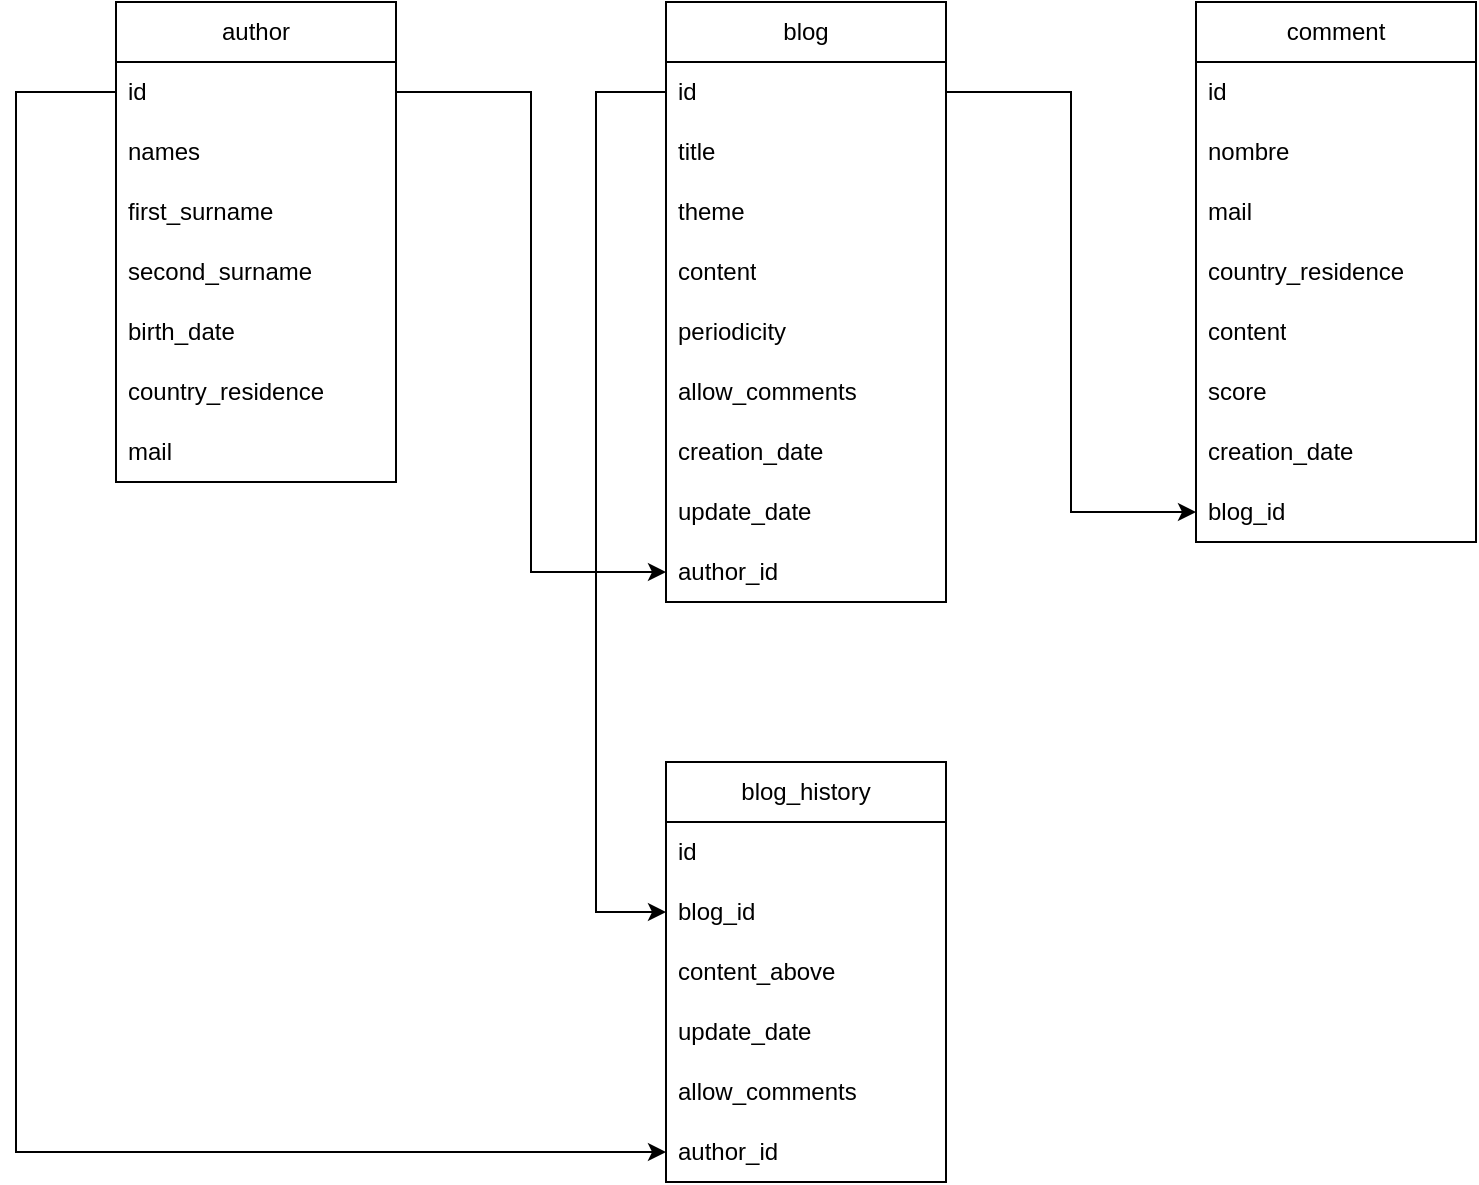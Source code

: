 <mxfile version="24.7.12">
  <diagram name="Page-1" id="0DdYLEAbPvr25rT78N-3">
    <mxGraphModel grid="1" page="1" gridSize="10" guides="1" tooltips="1" connect="1" arrows="1" fold="1" pageScale="1" pageWidth="850" pageHeight="1100" math="0" shadow="0">
      <root>
        <mxCell id="0" />
        <mxCell id="1" parent="0" />
        <mxCell id="qXjdp_ufVRkO7G4qsk24-2" value="author" style="swimlane;fontStyle=0;childLayout=stackLayout;horizontal=1;startSize=30;horizontalStack=0;resizeParent=1;resizeParentMax=0;resizeLast=0;collapsible=1;marginBottom=0;whiteSpace=wrap;html=1;" vertex="1" parent="1">
          <mxGeometry x="80" y="100" width="140" height="240" as="geometry" />
        </mxCell>
        <mxCell id="qXjdp_ufVRkO7G4qsk24-11" value="id" style="text;strokeColor=none;fillColor=none;align=left;verticalAlign=middle;spacingLeft=4;spacingRight=4;overflow=hidden;points=[[0,0.5],[1,0.5]];portConstraint=eastwest;rotatable=0;whiteSpace=wrap;html=1;" vertex="1" parent="qXjdp_ufVRkO7G4qsk24-2">
          <mxGeometry y="30" width="140" height="30" as="geometry" />
        </mxCell>
        <mxCell id="qXjdp_ufVRkO7G4qsk24-3" value="names" style="text;strokeColor=none;fillColor=none;align=left;verticalAlign=middle;spacingLeft=4;spacingRight=4;overflow=hidden;points=[[0,0.5],[1,0.5]];portConstraint=eastwest;rotatable=0;whiteSpace=wrap;html=1;" vertex="1" parent="qXjdp_ufVRkO7G4qsk24-2">
          <mxGeometry y="60" width="140" height="30" as="geometry" />
        </mxCell>
        <mxCell id="qXjdp_ufVRkO7G4qsk24-19" value="first_surname" style="text;strokeColor=none;fillColor=none;align=left;verticalAlign=middle;spacingLeft=4;spacingRight=4;overflow=hidden;points=[[0,0.5],[1,0.5]];portConstraint=eastwest;rotatable=0;whiteSpace=wrap;html=1;" vertex="1" parent="qXjdp_ufVRkO7G4qsk24-2">
          <mxGeometry y="90" width="140" height="30" as="geometry" />
        </mxCell>
        <mxCell id="qXjdp_ufVRkO7G4qsk24-6" value="second_surname" style="text;strokeColor=none;fillColor=none;align=left;verticalAlign=middle;spacingLeft=4;spacingRight=4;overflow=hidden;points=[[0,0.5],[1,0.5]];portConstraint=eastwest;rotatable=0;whiteSpace=wrap;html=1;" vertex="1" parent="qXjdp_ufVRkO7G4qsk24-2">
          <mxGeometry y="120" width="140" height="30" as="geometry" />
        </mxCell>
        <mxCell id="qXjdp_ufVRkO7G4qsk24-23" value="birth_date" style="text;strokeColor=none;fillColor=none;align=left;verticalAlign=middle;spacingLeft=4;spacingRight=4;overflow=hidden;points=[[0,0.5],[1,0.5]];portConstraint=eastwest;rotatable=0;whiteSpace=wrap;html=1;" vertex="1" parent="qXjdp_ufVRkO7G4qsk24-2">
          <mxGeometry y="150" width="140" height="30" as="geometry" />
        </mxCell>
        <mxCell id="qXjdp_ufVRkO7G4qsk24-24" value="country_residence" style="text;strokeColor=none;fillColor=none;align=left;verticalAlign=middle;spacingLeft=4;spacingRight=4;overflow=hidden;points=[[0,0.5],[1,0.5]];portConstraint=eastwest;rotatable=0;whiteSpace=wrap;html=1;" vertex="1" parent="qXjdp_ufVRkO7G4qsk24-2">
          <mxGeometry y="180" width="140" height="30" as="geometry" />
        </mxCell>
        <mxCell id="qXjdp_ufVRkO7G4qsk24-25" value="mail" style="text;strokeColor=none;fillColor=none;align=left;verticalAlign=middle;spacingLeft=4;spacingRight=4;overflow=hidden;points=[[0,0.5],[1,0.5]];portConstraint=eastwest;rotatable=0;whiteSpace=wrap;html=1;" vertex="1" parent="qXjdp_ufVRkO7G4qsk24-2">
          <mxGeometry y="210" width="140" height="30" as="geometry" />
        </mxCell>
        <mxCell id="qXjdp_ufVRkO7G4qsk24-7" value="blog" style="swimlane;fontStyle=0;childLayout=stackLayout;horizontal=1;startSize=30;horizontalStack=0;resizeParent=1;resizeParentMax=0;resizeLast=0;collapsible=1;marginBottom=0;whiteSpace=wrap;html=1;" vertex="1" parent="1">
          <mxGeometry x="355" y="100" width="140" height="300" as="geometry" />
        </mxCell>
        <mxCell id="qXjdp_ufVRkO7G4qsk24-8" value="id" style="text;strokeColor=none;fillColor=none;align=left;verticalAlign=middle;spacingLeft=4;spacingRight=4;overflow=hidden;points=[[0,0.5],[1,0.5]];portConstraint=eastwest;rotatable=0;whiteSpace=wrap;html=1;" vertex="1" parent="qXjdp_ufVRkO7G4qsk24-7">
          <mxGeometry y="30" width="140" height="30" as="geometry" />
        </mxCell>
        <mxCell id="qXjdp_ufVRkO7G4qsk24-17" value="title" style="text;strokeColor=none;fillColor=none;align=left;verticalAlign=middle;spacingLeft=4;spacingRight=4;overflow=hidden;points=[[0,0.5],[1,0.5]];portConstraint=eastwest;rotatable=0;whiteSpace=wrap;html=1;" vertex="1" parent="qXjdp_ufVRkO7G4qsk24-7">
          <mxGeometry y="60" width="140" height="30" as="geometry" />
        </mxCell>
        <mxCell id="qXjdp_ufVRkO7G4qsk24-9" value="theme" style="text;strokeColor=none;fillColor=none;align=left;verticalAlign=middle;spacingLeft=4;spacingRight=4;overflow=hidden;points=[[0,0.5],[1,0.5]];portConstraint=eastwest;rotatable=0;whiteSpace=wrap;html=1;" vertex="1" parent="qXjdp_ufVRkO7G4qsk24-7">
          <mxGeometry y="90" width="140" height="30" as="geometry" />
        </mxCell>
        <mxCell id="qXjdp_ufVRkO7G4qsk24-20" value="content" style="text;strokeColor=none;fillColor=none;align=left;verticalAlign=middle;spacingLeft=4;spacingRight=4;overflow=hidden;points=[[0,0.5],[1,0.5]];portConstraint=eastwest;rotatable=0;whiteSpace=wrap;html=1;" vertex="1" parent="qXjdp_ufVRkO7G4qsk24-7">
          <mxGeometry y="120" width="140" height="30" as="geometry" />
        </mxCell>
        <mxCell id="qXjdp_ufVRkO7G4qsk24-26" value="periodicity" style="text;strokeColor=none;fillColor=none;align=left;verticalAlign=middle;spacingLeft=4;spacingRight=4;overflow=hidden;points=[[0,0.5],[1,0.5]];portConstraint=eastwest;rotatable=0;whiteSpace=wrap;html=1;" vertex="1" parent="qXjdp_ufVRkO7G4qsk24-7">
          <mxGeometry y="150" width="140" height="30" as="geometry" />
        </mxCell>
        <mxCell id="qXjdp_ufVRkO7G4qsk24-27" value="allow_comments" style="text;strokeColor=none;fillColor=none;align=left;verticalAlign=middle;spacingLeft=4;spacingRight=4;overflow=hidden;points=[[0,0.5],[1,0.5]];portConstraint=eastwest;rotatable=0;whiteSpace=wrap;html=1;" vertex="1" parent="qXjdp_ufVRkO7G4qsk24-7">
          <mxGeometry y="180" width="140" height="30" as="geometry" />
        </mxCell>
        <mxCell id="qXjdp_ufVRkO7G4qsk24-29" value="creation_date" style="text;strokeColor=none;fillColor=none;align=left;verticalAlign=middle;spacingLeft=4;spacingRight=4;overflow=hidden;points=[[0,0.5],[1,0.5]];portConstraint=eastwest;rotatable=0;whiteSpace=wrap;html=1;" vertex="1" parent="qXjdp_ufVRkO7G4qsk24-7">
          <mxGeometry y="210" width="140" height="30" as="geometry" />
        </mxCell>
        <mxCell id="qXjdp_ufVRkO7G4qsk24-28" value="update_date" style="text;strokeColor=none;fillColor=none;align=left;verticalAlign=middle;spacingLeft=4;spacingRight=4;overflow=hidden;points=[[0,0.5],[1,0.5]];portConstraint=eastwest;rotatable=0;whiteSpace=wrap;html=1;" vertex="1" parent="qXjdp_ufVRkO7G4qsk24-7">
          <mxGeometry y="240" width="140" height="30" as="geometry" />
        </mxCell>
        <mxCell id="qXjdp_ufVRkO7G4qsk24-21" value="author_id&amp;nbsp;" style="text;strokeColor=none;fillColor=none;align=left;verticalAlign=middle;spacingLeft=4;spacingRight=4;overflow=hidden;points=[[0,0.5],[1,0.5]];portConstraint=eastwest;rotatable=0;whiteSpace=wrap;html=1;" vertex="1" parent="qXjdp_ufVRkO7G4qsk24-7">
          <mxGeometry y="270" width="140" height="30" as="geometry" />
        </mxCell>
        <mxCell id="qXjdp_ufVRkO7G4qsk24-13" value="comment" style="swimlane;fontStyle=0;childLayout=stackLayout;horizontal=1;startSize=30;horizontalStack=0;resizeParent=1;resizeParentMax=0;resizeLast=0;collapsible=1;marginBottom=0;whiteSpace=wrap;html=1;" vertex="1" parent="1">
          <mxGeometry x="620" y="100" width="140" height="270" as="geometry" />
        </mxCell>
        <mxCell id="qXjdp_ufVRkO7G4qsk24-14" value="id" style="text;strokeColor=none;fillColor=none;align=left;verticalAlign=middle;spacingLeft=4;spacingRight=4;overflow=hidden;points=[[0,0.5],[1,0.5]];portConstraint=eastwest;rotatable=0;whiteSpace=wrap;html=1;" vertex="1" parent="qXjdp_ufVRkO7G4qsk24-13">
          <mxGeometry y="30" width="140" height="30" as="geometry" />
        </mxCell>
        <mxCell id="qXjdp_ufVRkO7G4qsk24-15" value="nombre" style="text;strokeColor=none;fillColor=none;align=left;verticalAlign=middle;spacingLeft=4;spacingRight=4;overflow=hidden;points=[[0,0.5],[1,0.5]];portConstraint=eastwest;rotatable=0;whiteSpace=wrap;html=1;" vertex="1" parent="qXjdp_ufVRkO7G4qsk24-13">
          <mxGeometry y="60" width="140" height="30" as="geometry" />
        </mxCell>
        <mxCell id="qXjdp_ufVRkO7G4qsk24-16" value="mail" style="text;strokeColor=none;fillColor=none;align=left;verticalAlign=middle;spacingLeft=4;spacingRight=4;overflow=hidden;points=[[0,0.5],[1,0.5]];portConstraint=eastwest;rotatable=0;whiteSpace=wrap;html=1;" vertex="1" parent="qXjdp_ufVRkO7G4qsk24-13">
          <mxGeometry y="90" width="140" height="30" as="geometry" />
        </mxCell>
        <mxCell id="qXjdp_ufVRkO7G4qsk24-30" value="country_residence" style="text;strokeColor=none;fillColor=none;align=left;verticalAlign=middle;spacingLeft=4;spacingRight=4;overflow=hidden;points=[[0,0.5],[1,0.5]];portConstraint=eastwest;rotatable=0;whiteSpace=wrap;html=1;" vertex="1" parent="qXjdp_ufVRkO7G4qsk24-13">
          <mxGeometry y="120" width="140" height="30" as="geometry" />
        </mxCell>
        <mxCell id="qXjdp_ufVRkO7G4qsk24-31" value="content" style="text;strokeColor=none;fillColor=none;align=left;verticalAlign=middle;spacingLeft=4;spacingRight=4;overflow=hidden;points=[[0,0.5],[1,0.5]];portConstraint=eastwest;rotatable=0;whiteSpace=wrap;html=1;" vertex="1" parent="qXjdp_ufVRkO7G4qsk24-13">
          <mxGeometry y="150" width="140" height="30" as="geometry" />
        </mxCell>
        <mxCell id="qXjdp_ufVRkO7G4qsk24-32" value="score" style="text;strokeColor=none;fillColor=none;align=left;verticalAlign=middle;spacingLeft=4;spacingRight=4;overflow=hidden;points=[[0,0.5],[1,0.5]];portConstraint=eastwest;rotatable=0;whiteSpace=wrap;html=1;" vertex="1" parent="qXjdp_ufVRkO7G4qsk24-13">
          <mxGeometry y="180" width="140" height="30" as="geometry" />
        </mxCell>
        <mxCell id="qXjdp_ufVRkO7G4qsk24-33" value="creation_date" style="text;strokeColor=none;fillColor=none;align=left;verticalAlign=middle;spacingLeft=4;spacingRight=4;overflow=hidden;points=[[0,0.5],[1,0.5]];portConstraint=eastwest;rotatable=0;whiteSpace=wrap;html=1;" vertex="1" parent="qXjdp_ufVRkO7G4qsk24-13">
          <mxGeometry y="210" width="140" height="30" as="geometry" />
        </mxCell>
        <mxCell id="qXjdp_ufVRkO7G4qsk24-34" value="blog_id" style="text;strokeColor=none;fillColor=none;align=left;verticalAlign=middle;spacingLeft=4;spacingRight=4;overflow=hidden;points=[[0,0.5],[1,0.5]];portConstraint=eastwest;rotatable=0;whiteSpace=wrap;html=1;" vertex="1" parent="qXjdp_ufVRkO7G4qsk24-13">
          <mxGeometry y="240" width="140" height="30" as="geometry" />
        </mxCell>
        <mxCell id="qXjdp_ufVRkO7G4qsk24-22" style="edgeStyle=orthogonalEdgeStyle;rounded=0;orthogonalLoop=1;jettySize=auto;html=1;" edge="1" parent="1" source="qXjdp_ufVRkO7G4qsk24-11" target="qXjdp_ufVRkO7G4qsk24-21">
          <mxGeometry relative="1" as="geometry" />
        </mxCell>
        <mxCell id="qXjdp_ufVRkO7G4qsk24-35" style="edgeStyle=orthogonalEdgeStyle;rounded=0;orthogonalLoop=1;jettySize=auto;html=1;" edge="1" parent="1" source="qXjdp_ufVRkO7G4qsk24-8" target="qXjdp_ufVRkO7G4qsk24-34">
          <mxGeometry relative="1" as="geometry" />
        </mxCell>
        <mxCell id="qXjdp_ufVRkO7G4qsk24-36" value="blog_history" style="swimlane;fontStyle=0;childLayout=stackLayout;horizontal=1;startSize=30;horizontalStack=0;resizeParent=1;resizeParentMax=0;resizeLast=0;collapsible=1;marginBottom=0;whiteSpace=wrap;html=1;" vertex="1" parent="1">
          <mxGeometry x="355" y="480" width="140" height="210" as="geometry" />
        </mxCell>
        <mxCell id="qXjdp_ufVRkO7G4qsk24-37" value="id" style="text;strokeColor=none;fillColor=none;align=left;verticalAlign=middle;spacingLeft=4;spacingRight=4;overflow=hidden;points=[[0,0.5],[1,0.5]];portConstraint=eastwest;rotatable=0;whiteSpace=wrap;html=1;" vertex="1" parent="qXjdp_ufVRkO7G4qsk24-36">
          <mxGeometry y="30" width="140" height="30" as="geometry" />
        </mxCell>
        <mxCell id="qXjdp_ufVRkO7G4qsk24-38" value="blog_id" style="text;strokeColor=none;fillColor=none;align=left;verticalAlign=middle;spacingLeft=4;spacingRight=4;overflow=hidden;points=[[0,0.5],[1,0.5]];portConstraint=eastwest;rotatable=0;whiteSpace=wrap;html=1;" vertex="1" parent="qXjdp_ufVRkO7G4qsk24-36">
          <mxGeometry y="60" width="140" height="30" as="geometry" />
        </mxCell>
        <mxCell id="qXjdp_ufVRkO7G4qsk24-39" value="content_above" style="text;strokeColor=none;fillColor=none;align=left;verticalAlign=middle;spacingLeft=4;spacingRight=4;overflow=hidden;points=[[0,0.5],[1,0.5]];portConstraint=eastwest;rotatable=0;whiteSpace=wrap;html=1;" vertex="1" parent="qXjdp_ufVRkO7G4qsk24-36">
          <mxGeometry y="90" width="140" height="30" as="geometry" />
        </mxCell>
        <mxCell id="qXjdp_ufVRkO7G4qsk24-40" value="update_date" style="text;strokeColor=none;fillColor=none;align=left;verticalAlign=middle;spacingLeft=4;spacingRight=4;overflow=hidden;points=[[0,0.5],[1,0.5]];portConstraint=eastwest;rotatable=0;whiteSpace=wrap;html=1;" vertex="1" parent="qXjdp_ufVRkO7G4qsk24-36">
          <mxGeometry y="120" width="140" height="30" as="geometry" />
        </mxCell>
        <mxCell id="qXjdp_ufVRkO7G4qsk24-41" value="allow_comments" style="text;strokeColor=none;fillColor=none;align=left;verticalAlign=middle;spacingLeft=4;spacingRight=4;overflow=hidden;points=[[0,0.5],[1,0.5]];portConstraint=eastwest;rotatable=0;whiteSpace=wrap;html=1;" vertex="1" parent="qXjdp_ufVRkO7G4qsk24-36">
          <mxGeometry y="150" width="140" height="30" as="geometry" />
        </mxCell>
        <mxCell id="qXjdp_ufVRkO7G4qsk24-42" value="author_id" style="text;strokeColor=none;fillColor=none;align=left;verticalAlign=middle;spacingLeft=4;spacingRight=4;overflow=hidden;points=[[0,0.5],[1,0.5]];portConstraint=eastwest;rotatable=0;whiteSpace=wrap;html=1;" vertex="1" parent="qXjdp_ufVRkO7G4qsk24-36">
          <mxGeometry y="180" width="140" height="30" as="geometry" />
        </mxCell>
        <mxCell id="qXjdp_ufVRkO7G4qsk24-43" style="edgeStyle=orthogonalEdgeStyle;rounded=0;orthogonalLoop=1;jettySize=auto;html=1;" edge="1" parent="1" source="qXjdp_ufVRkO7G4qsk24-11" target="qXjdp_ufVRkO7G4qsk24-42">
          <mxGeometry relative="1" as="geometry">
            <Array as="points">
              <mxPoint x="30" y="145" />
              <mxPoint x="30" y="675" />
            </Array>
          </mxGeometry>
        </mxCell>
        <mxCell id="qXjdp_ufVRkO7G4qsk24-44" style="edgeStyle=orthogonalEdgeStyle;rounded=0;orthogonalLoop=1;jettySize=auto;html=1;" edge="1" parent="1" source="qXjdp_ufVRkO7G4qsk24-8" target="qXjdp_ufVRkO7G4qsk24-38">
          <mxGeometry relative="1" as="geometry">
            <Array as="points">
              <mxPoint x="320" y="145" />
              <mxPoint x="320" y="555" />
            </Array>
          </mxGeometry>
        </mxCell>
      </root>
    </mxGraphModel>
  </diagram>
</mxfile>
